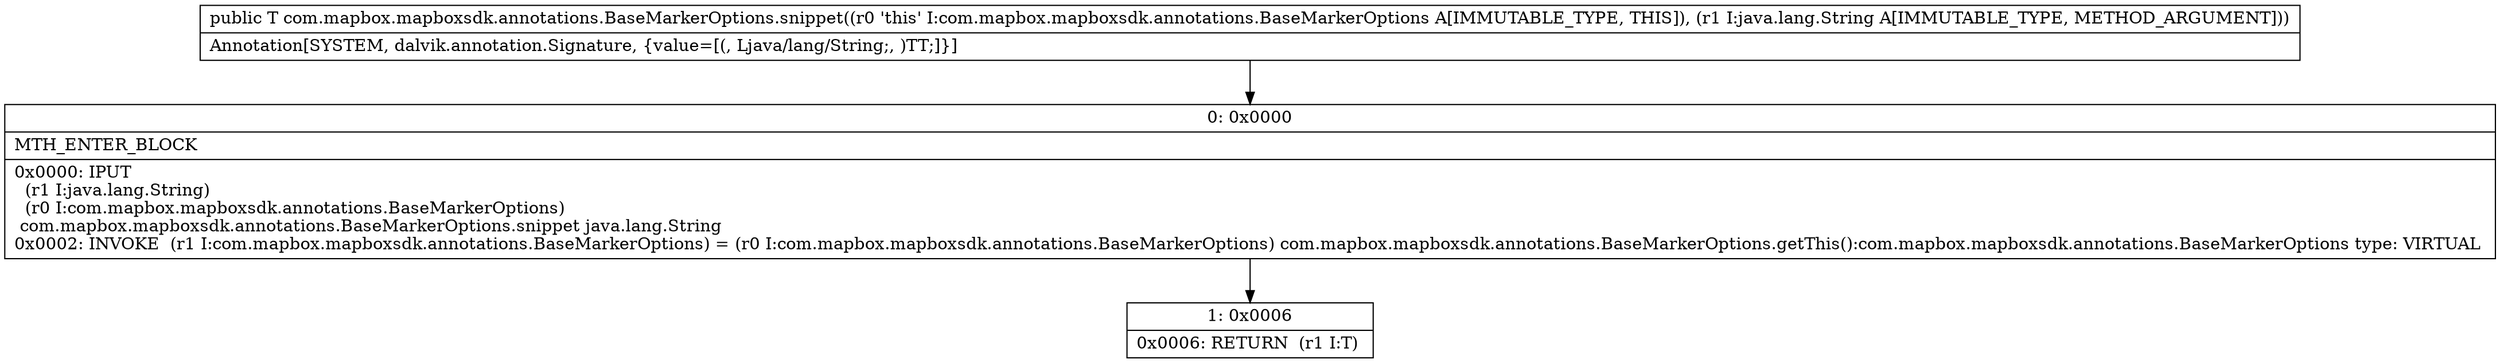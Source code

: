 digraph "CFG forcom.mapbox.mapboxsdk.annotations.BaseMarkerOptions.snippet(Ljava\/lang\/String;)Lcom\/mapbox\/mapboxsdk\/annotations\/BaseMarkerOptions;" {
Node_0 [shape=record,label="{0\:\ 0x0000|MTH_ENTER_BLOCK\l|0x0000: IPUT  \l  (r1 I:java.lang.String)\l  (r0 I:com.mapbox.mapboxsdk.annotations.BaseMarkerOptions)\l com.mapbox.mapboxsdk.annotations.BaseMarkerOptions.snippet java.lang.String \l0x0002: INVOKE  (r1 I:com.mapbox.mapboxsdk.annotations.BaseMarkerOptions) = (r0 I:com.mapbox.mapboxsdk.annotations.BaseMarkerOptions) com.mapbox.mapboxsdk.annotations.BaseMarkerOptions.getThis():com.mapbox.mapboxsdk.annotations.BaseMarkerOptions type: VIRTUAL \l}"];
Node_1 [shape=record,label="{1\:\ 0x0006|0x0006: RETURN  (r1 I:T) \l}"];
MethodNode[shape=record,label="{public T com.mapbox.mapboxsdk.annotations.BaseMarkerOptions.snippet((r0 'this' I:com.mapbox.mapboxsdk.annotations.BaseMarkerOptions A[IMMUTABLE_TYPE, THIS]), (r1 I:java.lang.String A[IMMUTABLE_TYPE, METHOD_ARGUMENT]))  | Annotation[SYSTEM, dalvik.annotation.Signature, \{value=[(, Ljava\/lang\/String;, )TT;]\}]\l}"];
MethodNode -> Node_0;
Node_0 -> Node_1;
}


